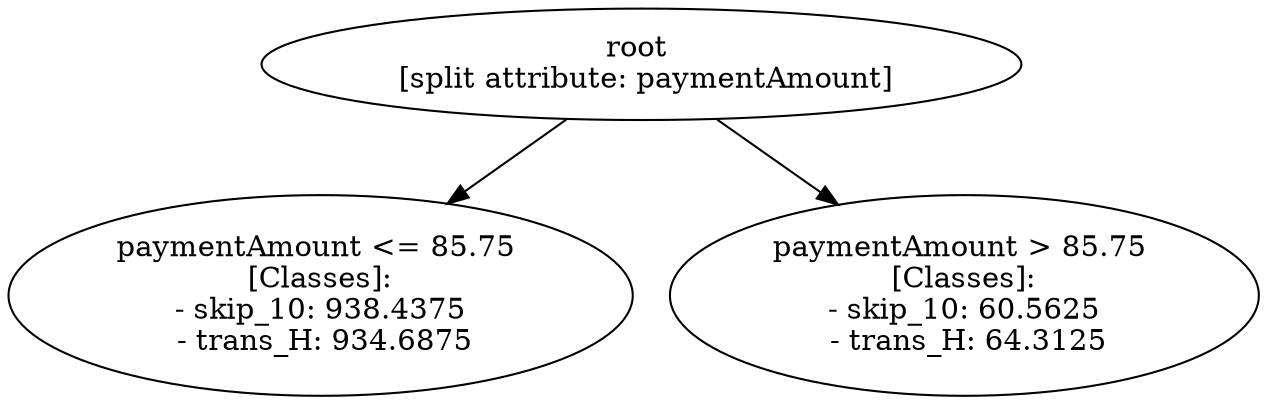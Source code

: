 // Road_Traffic_Fine_Management_Process-p_14-4
digraph "Road_Traffic_Fine_Management_Process-p_14-4" {
	"8d19931e-d95a-4440-9074-c542c8a25472" [label="root 
 [split attribute: paymentAmount]"]
	"be27d193-0a55-4f98-a7e5-a28e3b347256" [label="paymentAmount <= 85.75 
 [Classes]: 
 - skip_10: 938.4375 
 - trans_H: 934.6875"]
	"8d19931e-d95a-4440-9074-c542c8a25472" -> "be27d193-0a55-4f98-a7e5-a28e3b347256"
	"7e1435b2-b718-43fa-9ef2-bf47320c6333" [label="paymentAmount > 85.75 
 [Classes]: 
 - skip_10: 60.5625 
 - trans_H: 64.3125"]
	"8d19931e-d95a-4440-9074-c542c8a25472" -> "7e1435b2-b718-43fa-9ef2-bf47320c6333"
}
